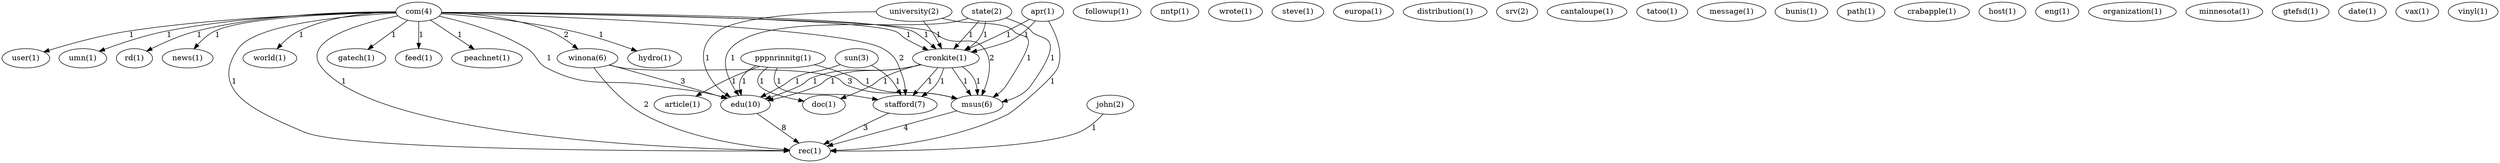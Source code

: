 digraph G {
  com [ label="com(4)" ];
  hydro [ label="hydro(1)" ];
  rec [ label="rec(1)" ];
  user [ label="user(1)" ];
  umn [ label="umn(1)" ];
  rd [ label="rd(1)" ];
  news [ label="news(1)" ];
  world [ label="world(1)" ];
  winona [ label="winona(6)" ];
  cronkite [ label="cronkite(1)" ];
  gatech [ label="gatech(1)" ];
  feed [ label="feed(1)" ];
  peachnet [ label="peachnet(1)" ];
  cronkite [ label="cronkite(1)" ];
  msus [ label="msus(6)" ];
  edu [ label="edu(10)" ];
  stafford [ label="stafford(7)" ];
  rec [ label="rec(1)" ];
  followup [ label="followup(1)" ];
  nntp [ label="nntp(1)" ];
  wrote [ label="wrote(1)" ];
  steve [ label="steve(1)" ];
  europa [ label="europa(1)" ];
  distribution [ label="distribution(1)" ];
  srv [ label="srv(2)" ];
  pppnrinnitg [ label="pppnrinnitg(1)" ];
  doc [ label="doc(1)" ];
  article [ label="article(1)" ];
  apr [ label="apr(1)" ];
  state [ label="state(2)" ];
  cantaloupe [ label="cantaloupe(1)" ];
  tatoo [ label="tatoo(1)" ];
  message [ label="message(1)" ];
  bunis [ label="bunis(1)" ];
  path [ label="path(1)" ];
  crabapple [ label="crabapple(1)" ];
  university [ label="university(2)" ];
  host [ label="host(1)" ];
  eng [ label="eng(1)" ];
  organization [ label="organization(1)" ];
  john [ label="john(2)" ];
  minnesota [ label="minnesota(1)" ];
  sun [ label="sun(3)" ];
  gtefsd [ label="gtefsd(1)" ];
  date [ label="date(1)" ];
  vax [ label="vax(1)" ];
  vinyl [ label="vinyl(1)" ];
  com -> hydro [ label="1" ];
  com -> rec [ label="1" ];
  com -> user [ label="1" ];
  com -> umn [ label="1" ];
  com -> rd [ label="1" ];
  com -> news [ label="1" ];
  com -> world [ label="1" ];
  com -> winona [ label="2" ];
  com -> cronkite [ label="1" ];
  com -> gatech [ label="1" ];
  com -> feed [ label="1" ];
  com -> peachnet [ label="1" ];
  com -> cronkite [ label="1" ];
  com -> msus [ label="2" ];
  com -> edu [ label="1" ];
  com -> stafford [ label="2" ];
  com -> rec [ label="1" ];
  winona -> msus [ label="3" ];
  winona -> edu [ label="3" ];
  winona -> rec [ label="2" ];
  pppnrinnitg -> doc [ label="1" ];
  pppnrinnitg -> msus [ label="1" ];
  pppnrinnitg -> edu [ label="1" ];
  pppnrinnitg -> stafford [ label="1" ];
  pppnrinnitg -> article [ label="1" ];
  apr -> cronkite [ label="1" ];
  apr -> cronkite [ label="1" ];
  apr -> rec [ label="1" ];
  state -> cronkite [ label="1" ];
  state -> cronkite [ label="1" ];
  state -> msus [ label="1" ];
  state -> edu [ label="1" ];
  cronkite -> doc [ label="1" ];
  cronkite -> msus [ label="1" ];
  cronkite -> edu [ label="1" ];
  cronkite -> stafford [ label="1" ];
  university -> cronkite [ label="1" ];
  university -> msus [ label="1" ];
  university -> edu [ label="1" ];
  john -> rec [ label="1" ];
  cronkite -> msus [ label="1" ];
  cronkite -> edu [ label="1" ];
  cronkite -> stafford [ label="1" ];
  msus -> rec [ label="4" ];
  sun -> edu [ label="1" ];
  sun -> stafford [ label="1" ];
  edu -> rec [ label="8" ];
  stafford -> rec [ label="3" ];
}
